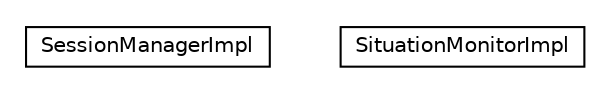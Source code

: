 #!/usr/local/bin/dot
#
# Class diagram 
# Generated by UMLGraph version R5_6-24-gf6e263 (http://www.umlgraph.org/)
#

digraph G {
	edge [fontname="Helvetica",fontsize=10,labelfontname="Helvetica",labelfontsize=10];
	node [fontname="Helvetica",fontsize=10,shape=plaintext];
	nodesep=0.25;
	ranksep=0.5;
	// org.universAAL.security.session.manager.impl.SessionManagerImpl
	c899015 [label=<<table title="org.universAAL.security.session.manager.impl.SessionManagerImpl" border="0" cellborder="1" cellspacing="0" cellpadding="2" port="p" href="./SessionManagerImpl.html">
		<tr><td><table border="0" cellspacing="0" cellpadding="1">
<tr><td align="center" balign="center"> SessionManagerImpl </td></tr>
		</table></td></tr>
		</table>>, URL="./SessionManagerImpl.html", fontname="Helvetica", fontcolor="black", fontsize=10.0];
	// org.universAAL.security.session.manager.impl.SituationMonitorImpl
	c899016 [label=<<table title="org.universAAL.security.session.manager.impl.SituationMonitorImpl" border="0" cellborder="1" cellspacing="0" cellpadding="2" port="p" href="./SituationMonitorImpl.html">
		<tr><td><table border="0" cellspacing="0" cellpadding="1">
<tr><td align="center" balign="center"> SituationMonitorImpl </td></tr>
		</table></td></tr>
		</table>>, URL="./SituationMonitorImpl.html", fontname="Helvetica", fontcolor="black", fontsize=10.0];
}

